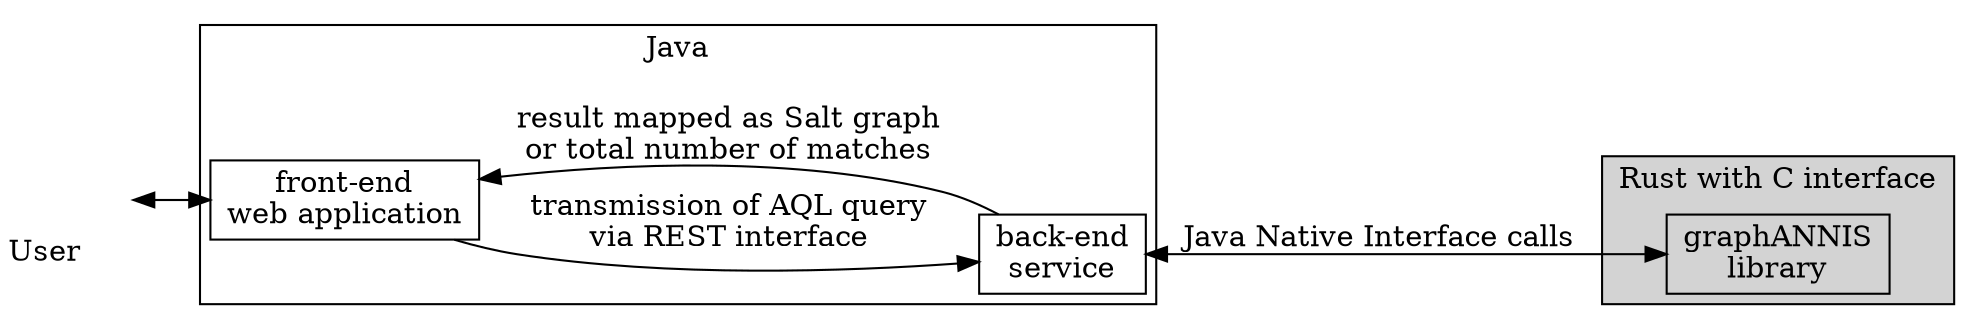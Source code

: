 digraph Architecture {
  graph [ dpi = 300 ]; 
  margin=0;
  node[shape=box];
  rankdir=LR;
  
  user[xlabel="User", label="", image="stick-actor.png", height=0.5, width=0.347, fixedsize=true, color=white];

  subgraph clusterJava {
    margin=5;
    label="Java"; labelloc=t;

    frontend[label="front-end\nweb application"];
    backend[label="back-end\nservice"];


    frontend -> backend[label="transmission of AQL query\nvia REST interface"];
    backend -> frontend[label="result mapped as Salt graph\nor total number of matches"];
    
  };
  subgraph clusterCpp {
     margin=5;
     label="Rust with C interface"; style=filled; bgcolor=lightgrey; labelloc=t;

     graphANNIS[shape=box,label="graphANNIS\nlibrary"];
  };
  

  user -> frontend[dir=both];
  backend -> graphANNIS[label="Java Native Interface calls", dir=both];  

}
